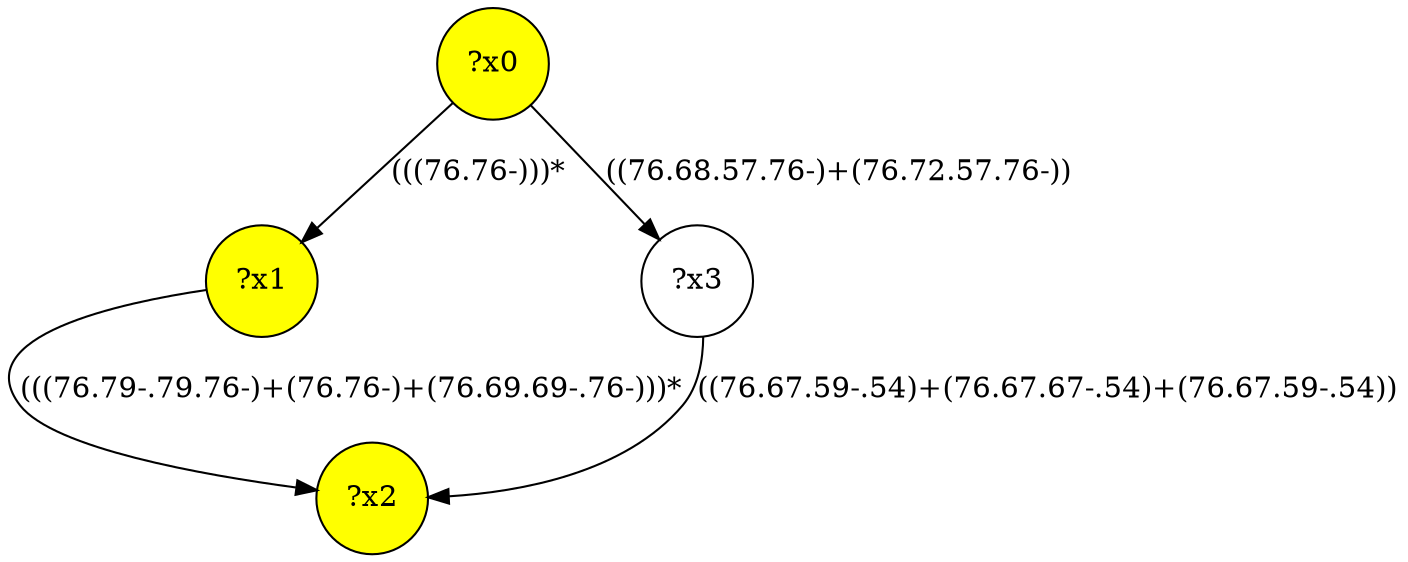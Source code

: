 digraph g {
	x2 [fillcolor="yellow", style="filled," shape=circle, label="?x2"];
	x0 [fillcolor="yellow", style="filled," shape=circle, label="?x0"];
	x1 [fillcolor="yellow", style="filled," shape=circle, label="?x1"];
	x0 -> x1 [label="(((76.76-)))*"];
	x1 -> x2 [label="(((76.79-.79.76-)+(76.76-)+(76.69.69-.76-)))*"];
	x3 [shape=circle, label="?x3"];
	x0 -> x3 [label="((76.68.57.76-)+(76.72.57.76-))"];
	x3 -> x2 [label="((76.67.59-.54)+(76.67.67-.54)+(76.67.59-.54))"];
}
